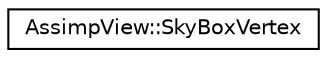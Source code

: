 digraph "Graphical Class Hierarchy"
{
  edge [fontname="Helvetica",fontsize="10",labelfontname="Helvetica",labelfontsize="10"];
  node [fontname="Helvetica",fontsize="10",shape=record];
  rankdir="LR";
  Node1 [label="AssimpView::SkyBoxVertex",height=0.2,width=0.4,color="black", fillcolor="white", style="filled",URL="$struct_assimp_view_1_1_sky_box_vertex.html",tooltip="Vertex structure for the skybox. "];
}
